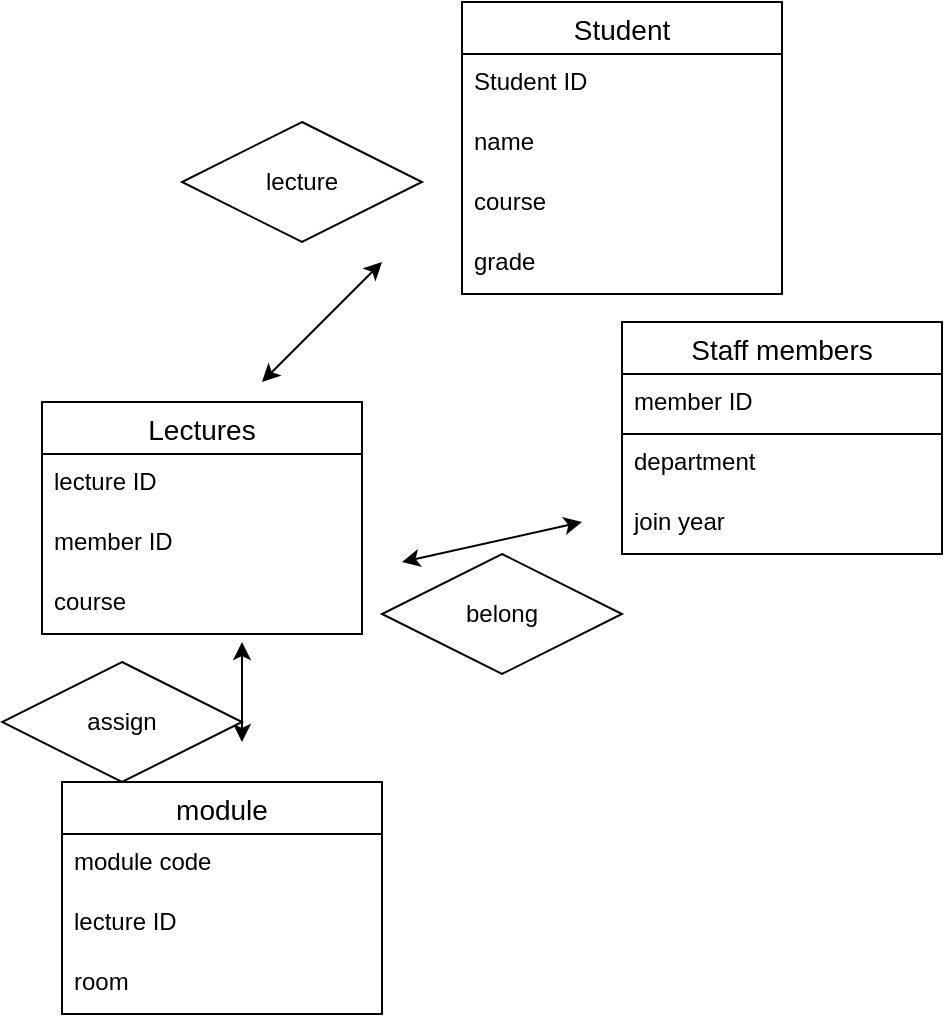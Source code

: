 <mxfile version="20.4.0" type="device" pages="3"><diagram id="vEHdyLT85u7hjizryoaz" name="Page-1"><mxGraphModel dx="785" dy="546" grid="1" gridSize="10" guides="1" tooltips="1" connect="1" arrows="1" fold="1" page="1" pageScale="1" pageWidth="827" pageHeight="1169" math="0" shadow="0"><root><mxCell id="0"/><mxCell id="1" parent="0"/><mxCell id="ODuFGsYarhJAtoufwV-g-1" value="List" style="swimlane;fontStyle=0;childLayout=stackLayout;horizontal=1;startSize=26;horizontalStack=0;resizeParent=1;resizeParentMax=0;resizeLast=0;collapsible=1;marginBottom=0;align=center;fontSize=14;" vertex="1" parent="1"><mxGeometry x="320" y="230" width="160" height="116" as="geometry"/></mxCell><mxCell id="ODuFGsYarhJAtoufwV-g-2" value="member ID" style="text;strokeColor=none;fillColor=none;spacingLeft=4;spacingRight=4;overflow=hidden;rotatable=0;points=[[0,0.5],[1,0.5]];portConstraint=eastwest;fontSize=12;" vertex="1" parent="ODuFGsYarhJAtoufwV-g-1"><mxGeometry y="26" width="160" height="30" as="geometry"/></mxCell><mxCell id="ODuFGsYarhJAtoufwV-g-3" value="department" style="text;strokeColor=none;fillColor=none;spacingLeft=4;spacingRight=4;overflow=hidden;rotatable=0;points=[[0,0.5],[1,0.5]];portConstraint=eastwest;fontSize=12;" vertex="1" parent="ODuFGsYarhJAtoufwV-g-1"><mxGeometry y="56" width="160" height="30" as="geometry"/></mxCell><mxCell id="ODuFGsYarhJAtoufwV-g-4" value="join year" style="text;strokeColor=none;fillColor=none;spacingLeft=4;spacingRight=4;overflow=hidden;rotatable=0;points=[[0,0.5],[1,0.5]];portConstraint=eastwest;fontSize=12;" vertex="1" parent="ODuFGsYarhJAtoufwV-g-1"><mxGeometry y="86" width="160" height="30" as="geometry"/></mxCell><mxCell id="ODuFGsYarhJAtoufwV-g-5" value="Staff members" style="swimlane;fontStyle=0;childLayout=stackLayout;horizontal=1;startSize=26;horizontalStack=0;resizeParent=1;resizeParentMax=0;resizeLast=0;collapsible=1;marginBottom=0;align=center;fontSize=14;" vertex="1" parent="1"><mxGeometry x="320" y="230" width="160" height="56" as="geometry"/></mxCell><mxCell id="ODuFGsYarhJAtoufwV-g-9" value="Lectures" style="swimlane;fontStyle=0;childLayout=stackLayout;horizontal=1;startSize=26;horizontalStack=0;resizeParent=1;resizeParentMax=0;resizeLast=0;collapsible=1;marginBottom=0;align=center;fontSize=14;" vertex="1" parent="1"><mxGeometry x="30" y="270" width="160" height="116" as="geometry"/></mxCell><mxCell id="ODuFGsYarhJAtoufwV-g-10" value="lecture ID" style="text;strokeColor=none;fillColor=none;spacingLeft=4;spacingRight=4;overflow=hidden;rotatable=0;points=[[0,0.5],[1,0.5]];portConstraint=eastwest;fontSize=12;" vertex="1" parent="ODuFGsYarhJAtoufwV-g-9"><mxGeometry y="26" width="160" height="30" as="geometry"/></mxCell><mxCell id="ODuFGsYarhJAtoufwV-g-11" value="member ID" style="text;strokeColor=none;fillColor=none;spacingLeft=4;spacingRight=4;overflow=hidden;rotatable=0;points=[[0,0.5],[1,0.5]];portConstraint=eastwest;fontSize=12;" vertex="1" parent="ODuFGsYarhJAtoufwV-g-9"><mxGeometry y="56" width="160" height="30" as="geometry"/></mxCell><mxCell id="ODuFGsYarhJAtoufwV-g-12" value="course" style="text;strokeColor=none;fillColor=none;spacingLeft=4;spacingRight=4;overflow=hidden;rotatable=0;points=[[0,0.5],[1,0.5]];portConstraint=eastwest;fontSize=12;" vertex="1" parent="ODuFGsYarhJAtoufwV-g-9"><mxGeometry y="86" width="160" height="30" as="geometry"/></mxCell><mxCell id="ODuFGsYarhJAtoufwV-g-13" value="Student" style="swimlane;fontStyle=0;childLayout=stackLayout;horizontal=1;startSize=26;horizontalStack=0;resizeParent=1;resizeParentMax=0;resizeLast=0;collapsible=1;marginBottom=0;align=center;fontSize=14;" vertex="1" parent="1"><mxGeometry x="240" y="70" width="160" height="146" as="geometry"/></mxCell><mxCell id="ODuFGsYarhJAtoufwV-g-14" value="Student ID" style="text;strokeColor=none;fillColor=none;spacingLeft=4;spacingRight=4;overflow=hidden;rotatable=0;points=[[0,0.5],[1,0.5]];portConstraint=eastwest;fontSize=12;" vertex="1" parent="ODuFGsYarhJAtoufwV-g-13"><mxGeometry y="26" width="160" height="30" as="geometry"/></mxCell><mxCell id="ODuFGsYarhJAtoufwV-g-15" value="name" style="text;strokeColor=none;fillColor=none;spacingLeft=4;spacingRight=4;overflow=hidden;rotatable=0;points=[[0,0.5],[1,0.5]];portConstraint=eastwest;fontSize=12;" vertex="1" parent="ODuFGsYarhJAtoufwV-g-13"><mxGeometry y="56" width="160" height="30" as="geometry"/></mxCell><mxCell id="ODuFGsYarhJAtoufwV-g-16" value="course" style="text;strokeColor=none;fillColor=none;spacingLeft=4;spacingRight=4;overflow=hidden;rotatable=0;points=[[0,0.5],[1,0.5]];portConstraint=eastwest;fontSize=12;" vertex="1" parent="ODuFGsYarhJAtoufwV-g-13"><mxGeometry y="86" width="160" height="30" as="geometry"/></mxCell><mxCell id="ODuFGsYarhJAtoufwV-g-30" value="grade" style="text;strokeColor=none;fillColor=none;spacingLeft=4;spacingRight=4;overflow=hidden;rotatable=0;points=[[0,0.5],[1,0.5]];portConstraint=eastwest;fontSize=12;" vertex="1" parent="ODuFGsYarhJAtoufwV-g-13"><mxGeometry y="116" width="160" height="30" as="geometry"/></mxCell><mxCell id="ODuFGsYarhJAtoufwV-g-31" value="module" style="swimlane;fontStyle=0;childLayout=stackLayout;horizontal=1;startSize=26;horizontalStack=0;resizeParent=1;resizeParentMax=0;resizeLast=0;collapsible=1;marginBottom=0;align=center;fontSize=14;" vertex="1" parent="1"><mxGeometry x="40" y="460" width="160" height="116" as="geometry"/></mxCell><mxCell id="ODuFGsYarhJAtoufwV-g-32" value="module code" style="text;strokeColor=none;fillColor=none;spacingLeft=4;spacingRight=4;overflow=hidden;rotatable=0;points=[[0,0.5],[1,0.5]];portConstraint=eastwest;fontSize=12;" vertex="1" parent="ODuFGsYarhJAtoufwV-g-31"><mxGeometry y="26" width="160" height="30" as="geometry"/></mxCell><mxCell id="ODuFGsYarhJAtoufwV-g-33" value="lecture ID" style="text;strokeColor=none;fillColor=none;spacingLeft=4;spacingRight=4;overflow=hidden;rotatable=0;points=[[0,0.5],[1,0.5]];portConstraint=eastwest;fontSize=12;" vertex="1" parent="ODuFGsYarhJAtoufwV-g-31"><mxGeometry y="56" width="160" height="30" as="geometry"/></mxCell><mxCell id="ODuFGsYarhJAtoufwV-g-34" value="room" style="text;strokeColor=none;fillColor=none;spacingLeft=4;spacingRight=4;overflow=hidden;rotatable=0;points=[[0,0.5],[1,0.5]];portConstraint=eastwest;fontSize=12;" vertex="1" parent="ODuFGsYarhJAtoufwV-g-31"><mxGeometry y="86" width="160" height="30" as="geometry"/></mxCell><mxCell id="ODuFGsYarhJAtoufwV-g-35" value="" style="endArrow=classic;startArrow=classic;html=1;rounded=0;" edge="1" parent="1"><mxGeometry width="50" height="50" relative="1" as="geometry"><mxPoint x="140" y="260" as="sourcePoint"/><mxPoint x="200" y="200" as="targetPoint"/></mxGeometry></mxCell><mxCell id="ODuFGsYarhJAtoufwV-g-36" value="lecture" style="shape=rhombus;perimeter=rhombusPerimeter;whiteSpace=wrap;html=1;align=center;" vertex="1" parent="1"><mxGeometry x="100" y="130" width="120" height="60" as="geometry"/></mxCell><mxCell id="ODuFGsYarhJAtoufwV-g-37" value="" style="endArrow=classic;startArrow=classic;html=1;rounded=0;" edge="1" parent="1"><mxGeometry width="50" height="50" relative="1" as="geometry"><mxPoint x="130" y="390" as="sourcePoint"/><mxPoint x="130" y="440" as="targetPoint"/></mxGeometry></mxCell><mxCell id="ODuFGsYarhJAtoufwV-g-38" value="belong" style="shape=rhombus;perimeter=rhombusPerimeter;whiteSpace=wrap;html=1;align=center;" vertex="1" parent="1"><mxGeometry x="200" y="346" width="120" height="60" as="geometry"/></mxCell><mxCell id="ODuFGsYarhJAtoufwV-g-39" value="" style="endArrow=classic;startArrow=classic;html=1;rounded=0;" edge="1" parent="1"><mxGeometry width="50" height="50" relative="1" as="geometry"><mxPoint x="210" y="350" as="sourcePoint"/><mxPoint x="300" y="330" as="targetPoint"/></mxGeometry></mxCell><mxCell id="ODuFGsYarhJAtoufwV-g-40" value="assign" style="shape=rhombus;perimeter=rhombusPerimeter;whiteSpace=wrap;html=1;align=center;" vertex="1" parent="1"><mxGeometry x="10" y="400" width="120" height="60" as="geometry"/></mxCell></root></mxGraphModel></diagram><diagram id="a6O-XtRPIcRgNqd8o0lc" name="Page-2"><mxGraphModel dx="785" dy="546" grid="1" gridSize="10" guides="1" tooltips="1" connect="1" arrows="1" fold="1" page="1" pageScale="1" pageWidth="827" pageHeight="1169" math="0" shadow="0"><root><mxCell id="0"/><mxCell id="1" parent="0"/><mxCell id="FFfcaMAaeYWfN12E2Akd-1" value="client" style="swimlane;fontStyle=0;childLayout=stackLayout;horizontal=1;startSize=26;horizontalStack=0;resizeParent=1;resizeParentMax=0;resizeLast=0;collapsible=1;marginBottom=0;align=center;fontSize=14;" vertex="1" parent="1"><mxGeometry x="90" y="130" width="160" height="146" as="geometry"/></mxCell><mxCell id="FFfcaMAaeYWfN12E2Akd-2" value="client no" style="text;strokeColor=none;fillColor=none;spacingLeft=4;spacingRight=4;overflow=hidden;rotatable=0;points=[[0,0.5],[1,0.5]];portConstraint=eastwest;fontSize=12;" vertex="1" parent="FFfcaMAaeYWfN12E2Akd-1"><mxGeometry y="26" width="160" height="30" as="geometry"/></mxCell><mxCell id="FFfcaMAaeYWfN12E2Akd-3" value="name" style="text;strokeColor=none;fillColor=none;spacingLeft=4;spacingRight=4;overflow=hidden;rotatable=0;points=[[0,0.5],[1,0.5]];portConstraint=eastwest;fontSize=12;" vertex="1" parent="FFfcaMAaeYWfN12E2Akd-1"><mxGeometry y="56" width="160" height="30" as="geometry"/></mxCell><mxCell id="FFfcaMAaeYWfN12E2Akd-4" value="store no" style="text;strokeColor=none;fillColor=none;spacingLeft=4;spacingRight=4;overflow=hidden;rotatable=0;points=[[0,0.5],[1,0.5]];portConstraint=eastwest;fontSize=12;" vertex="1" parent="FFfcaMAaeYWfN12E2Akd-1"><mxGeometry y="86" width="160" height="30" as="geometry"/></mxCell><mxCell id="FFfcaMAaeYWfN12E2Akd-17" value="emploee id" style="text;strokeColor=none;fillColor=none;spacingLeft=4;spacingRight=4;overflow=hidden;rotatable=0;points=[[0,0.5],[1,0.5]];portConstraint=eastwest;fontSize=12;" vertex="1" parent="FFfcaMAaeYWfN12E2Akd-1"><mxGeometry y="116" width="160" height="30" as="geometry"/></mxCell><mxCell id="FFfcaMAaeYWfN12E2Akd-5" value="employee" style="swimlane;fontStyle=0;childLayout=stackLayout;horizontal=1;startSize=26;horizontalStack=0;resizeParent=1;resizeParentMax=0;resizeLast=0;collapsible=1;marginBottom=0;align=center;fontSize=14;" vertex="1" parent="1"><mxGeometry x="350" y="146" width="160" height="146" as="geometry"/></mxCell><mxCell id="FFfcaMAaeYWfN12E2Akd-6" value="employee id" style="text;strokeColor=none;fillColor=none;spacingLeft=4;spacingRight=4;overflow=hidden;rotatable=0;points=[[0,0.5],[1,0.5]];portConstraint=eastwest;fontSize=12;" vertex="1" parent="FFfcaMAaeYWfN12E2Akd-5"><mxGeometry y="26" width="160" height="30" as="geometry"/></mxCell><mxCell id="FFfcaMAaeYWfN12E2Akd-7" value="department" style="text;strokeColor=none;fillColor=none;spacingLeft=4;spacingRight=4;overflow=hidden;rotatable=0;points=[[0,0.5],[1,0.5]];portConstraint=eastwest;fontSize=12;" vertex="1" parent="FFfcaMAaeYWfN12E2Akd-5"><mxGeometry y="56" width="160" height="30" as="geometry"/></mxCell><mxCell id="FFfcaMAaeYWfN12E2Akd-8" value="name" style="text;strokeColor=none;fillColor=none;spacingLeft=4;spacingRight=4;overflow=hidden;rotatable=0;points=[[0,0.5],[1,0.5]];portConstraint=eastwest;fontSize=12;" vertex="1" parent="FFfcaMAaeYWfN12E2Akd-5"><mxGeometry y="86" width="160" height="30" as="geometry"/></mxCell><mxCell id="FFfcaMAaeYWfN12E2Akd-22" value="store no" style="text;strokeColor=none;fillColor=none;spacingLeft=4;spacingRight=4;overflow=hidden;rotatable=0;points=[[0,0.5],[1,0.5]];portConstraint=eastwest;fontSize=12;" vertex="1" parent="FFfcaMAaeYWfN12E2Akd-5"><mxGeometry y="116" width="160" height="30" as="geometry"/></mxCell><mxCell id="FFfcaMAaeYWfN12E2Akd-9" value="store" style="swimlane;fontStyle=0;childLayout=stackLayout;horizontal=1;startSize=26;horizontalStack=0;resizeParent=1;resizeParentMax=0;resizeLast=0;collapsible=1;marginBottom=0;align=center;fontSize=14;" vertex="1" parent="1"><mxGeometry x="230" y="350" width="160" height="86" as="geometry"/></mxCell><mxCell id="FFfcaMAaeYWfN12E2Akd-10" value="store no" style="text;strokeColor=none;fillColor=none;spacingLeft=4;spacingRight=4;overflow=hidden;rotatable=0;points=[[0,0.5],[1,0.5]];portConstraint=eastwest;fontSize=12;" vertex="1" parent="FFfcaMAaeYWfN12E2Akd-9"><mxGeometry y="26" width="160" height="30" as="geometry"/></mxCell><mxCell id="FFfcaMAaeYWfN12E2Akd-11" value="refgion" style="text;strokeColor=none;fillColor=none;spacingLeft=4;spacingRight=4;overflow=hidden;rotatable=0;points=[[0,0.5],[1,0.5]];portConstraint=eastwest;fontSize=12;" vertex="1" parent="FFfcaMAaeYWfN12E2Akd-9"><mxGeometry y="56" width="160" height="30" as="geometry"/></mxCell><mxCell id="FFfcaMAaeYWfN12E2Akd-13" value="" style="endArrow=classic;startArrow=classic;html=1;rounded=0;" edge="1" parent="1"><mxGeometry width="50" height="50" relative="1" as="geometry"><mxPoint x="260" y="203" as="sourcePoint"/><mxPoint x="330" y="200" as="targetPoint"/></mxGeometry></mxCell><mxCell id="FFfcaMAaeYWfN12E2Akd-14" value="in charge" style="shape=rhombus;perimeter=rhombusPerimeter;whiteSpace=wrap;html=1;align=center;" vertex="1" parent="1"><mxGeometry x="250" y="70" width="120" height="60" as="geometry"/></mxCell><mxCell id="FFfcaMAaeYWfN12E2Akd-15" value="" style="endArrow=classic;startArrow=classic;html=1;rounded=0;" edge="1" parent="1"><mxGeometry width="50" height="50" relative="1" as="geometry"><mxPoint x="250" y="250" as="sourcePoint"/><mxPoint x="280" y="340" as="targetPoint"/></mxGeometry></mxCell><mxCell id="FFfcaMAaeYWfN12E2Akd-16" value="register" style="shape=rhombus;perimeter=rhombusPerimeter;whiteSpace=wrap;html=1;align=center;" vertex="1" parent="1"><mxGeometry x="130" y="290" width="120" height="60" as="geometry"/></mxCell><mxCell id="FFfcaMAaeYWfN12E2Akd-23" value="" style="endArrow=classic;startArrow=classic;html=1;rounded=0;" edge="1" parent="1"><mxGeometry width="50" height="50" relative="1" as="geometry"><mxPoint x="430" y="275" as="sourcePoint"/><mxPoint x="400" y="390" as="targetPoint"/></mxGeometry></mxCell><mxCell id="FFfcaMAaeYWfN12E2Akd-24" value="belong" style="shape=rhombus;perimeter=rhombusPerimeter;whiteSpace=wrap;html=1;align=center;" vertex="1" parent="1"><mxGeometry x="480" y="320" width="120" height="60" as="geometry"/></mxCell></root></mxGraphModel></diagram><diagram id="nKtaW9ne3u6I9pvOEFCY" name="Page-3"><mxGraphModel dx="785" dy="546" grid="1" gridSize="10" guides="1" tooltips="1" connect="1" arrows="1" fold="1" page="1" pageScale="1" pageWidth="827" pageHeight="1169" math="0" shadow="0"><root><mxCell id="0"/><mxCell id="1" parent="0"/></root></mxGraphModel></diagram></mxfile>